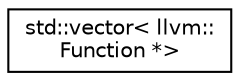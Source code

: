 digraph "Graphical Class Hierarchy"
{
  edge [fontname="Helvetica",fontsize="10",labelfontname="Helvetica",labelfontsize="10"];
  node [fontname="Helvetica",fontsize="10",shape=record];
  rankdir="LR";
  Node0 [label="std::vector\< llvm::\lFunction *\>",height=0.2,width=0.4,color="black", fillcolor="white", style="filled",URL="$classstd_1_1vector.html"];
}
